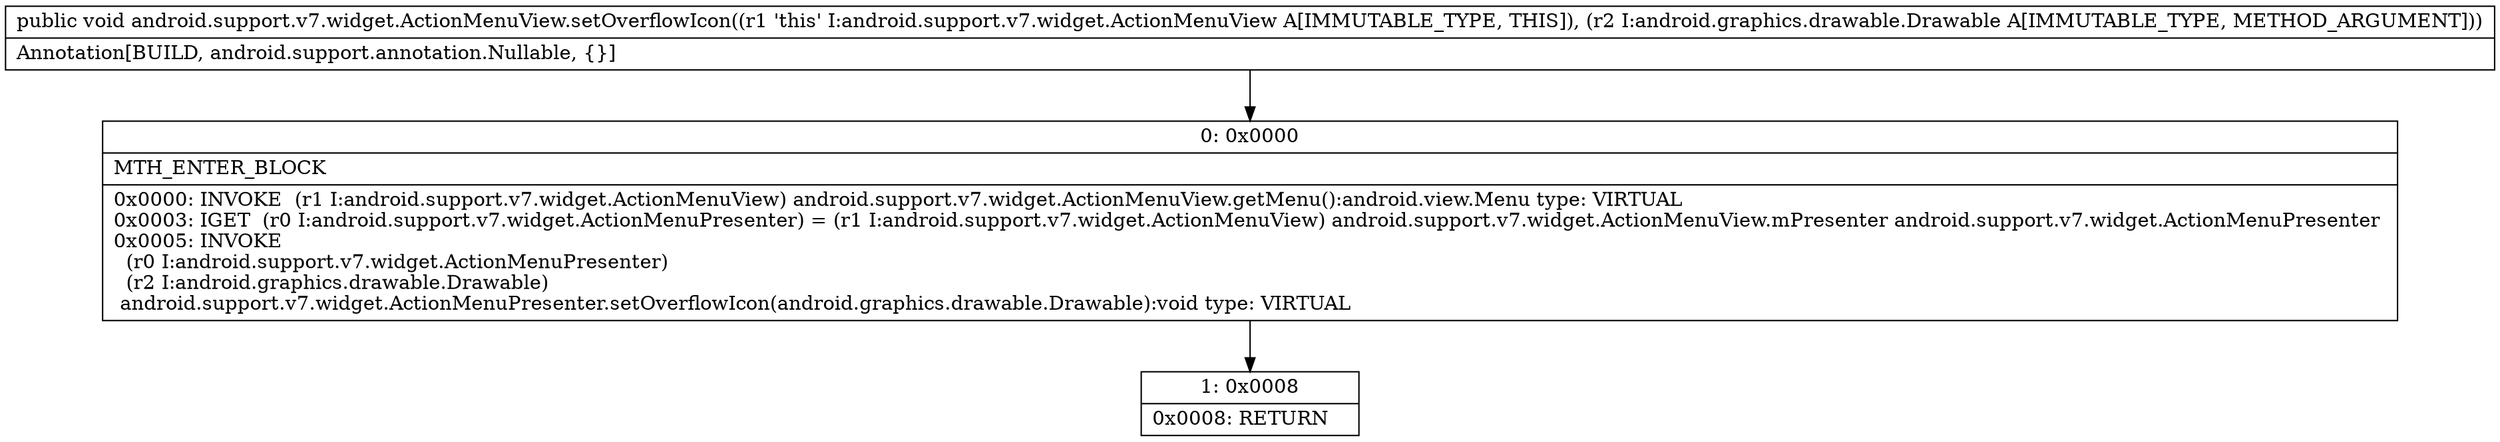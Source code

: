 digraph "CFG forandroid.support.v7.widget.ActionMenuView.setOverflowIcon(Landroid\/graphics\/drawable\/Drawable;)V" {
Node_0 [shape=record,label="{0\:\ 0x0000|MTH_ENTER_BLOCK\l|0x0000: INVOKE  (r1 I:android.support.v7.widget.ActionMenuView) android.support.v7.widget.ActionMenuView.getMenu():android.view.Menu type: VIRTUAL \l0x0003: IGET  (r0 I:android.support.v7.widget.ActionMenuPresenter) = (r1 I:android.support.v7.widget.ActionMenuView) android.support.v7.widget.ActionMenuView.mPresenter android.support.v7.widget.ActionMenuPresenter \l0x0005: INVOKE  \l  (r0 I:android.support.v7.widget.ActionMenuPresenter)\l  (r2 I:android.graphics.drawable.Drawable)\l android.support.v7.widget.ActionMenuPresenter.setOverflowIcon(android.graphics.drawable.Drawable):void type: VIRTUAL \l}"];
Node_1 [shape=record,label="{1\:\ 0x0008|0x0008: RETURN   \l}"];
MethodNode[shape=record,label="{public void android.support.v7.widget.ActionMenuView.setOverflowIcon((r1 'this' I:android.support.v7.widget.ActionMenuView A[IMMUTABLE_TYPE, THIS]), (r2 I:android.graphics.drawable.Drawable A[IMMUTABLE_TYPE, METHOD_ARGUMENT]))  | Annotation[BUILD, android.support.annotation.Nullable, \{\}]\l}"];
MethodNode -> Node_0;
Node_0 -> Node_1;
}

